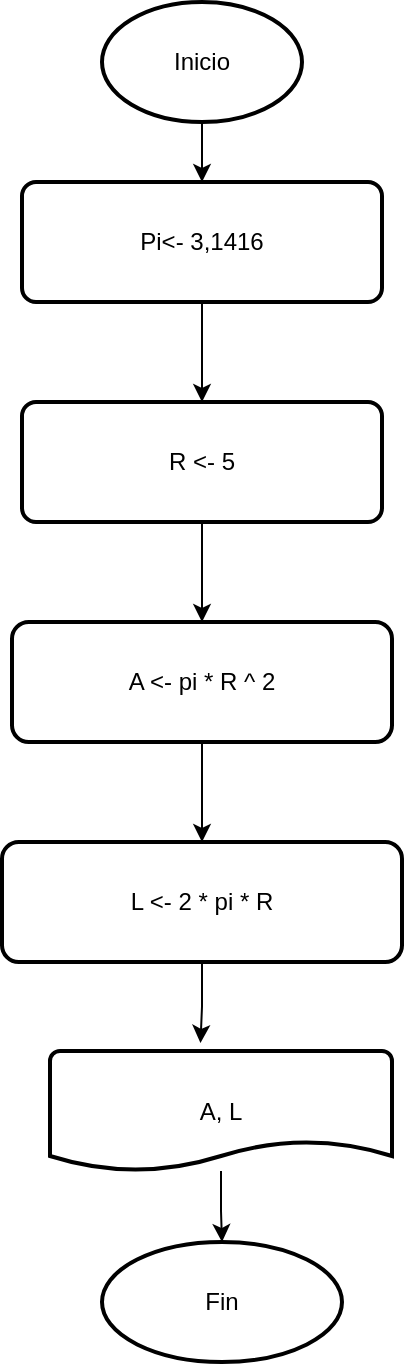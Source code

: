 <mxfile version="20.3.7" type="device"><diagram id="bAJT2PFgO25e6t5YvkKd" name="Página-1"><mxGraphModel dx="1421" dy="794" grid="1" gridSize="10" guides="1" tooltips="1" connect="1" arrows="1" fold="1" page="1" pageScale="1" pageWidth="827" pageHeight="1169" math="0" shadow="0"><root><mxCell id="0"/><mxCell id="1" parent="0"/><mxCell id="uk4JHbjvuWd_2YnbrkgG-3" style="edgeStyle=orthogonalEdgeStyle;rounded=0;orthogonalLoop=1;jettySize=auto;html=1;exitX=0.5;exitY=1;exitDx=0;exitDy=0;exitPerimeter=0;entryX=0.5;entryY=0;entryDx=0;entryDy=0;" edge="1" parent="1" source="uk4JHbjvuWd_2YnbrkgG-1" target="uk4JHbjvuWd_2YnbrkgG-2"><mxGeometry relative="1" as="geometry"/></mxCell><mxCell id="uk4JHbjvuWd_2YnbrkgG-1" value="Inicio" style="strokeWidth=2;html=1;shape=mxgraph.flowchart.start_1;whiteSpace=wrap;" vertex="1" parent="1"><mxGeometry x="364" y="60" width="100" height="60" as="geometry"/></mxCell><mxCell id="uk4JHbjvuWd_2YnbrkgG-6" style="edgeStyle=orthogonalEdgeStyle;rounded=0;orthogonalLoop=1;jettySize=auto;html=1;exitX=0.5;exitY=1;exitDx=0;exitDy=0;entryX=0.5;entryY=0;entryDx=0;entryDy=0;" edge="1" parent="1" source="uk4JHbjvuWd_2YnbrkgG-2" target="uk4JHbjvuWd_2YnbrkgG-5"><mxGeometry relative="1" as="geometry"/></mxCell><mxCell id="uk4JHbjvuWd_2YnbrkgG-2" value="Pi&amp;lt;- 3,1416" style="rounded=1;whiteSpace=wrap;html=1;absoluteArcSize=1;arcSize=14;strokeWidth=2;" vertex="1" parent="1"><mxGeometry x="324" y="150" width="180" height="60" as="geometry"/></mxCell><mxCell id="uk4JHbjvuWd_2YnbrkgG-8" value="" style="edgeStyle=orthogonalEdgeStyle;rounded=0;orthogonalLoop=1;jettySize=auto;html=1;" edge="1" parent="1" source="uk4JHbjvuWd_2YnbrkgG-5" target="uk4JHbjvuWd_2YnbrkgG-7"><mxGeometry relative="1" as="geometry"/></mxCell><mxCell id="uk4JHbjvuWd_2YnbrkgG-5" value="R &amp;lt;- 5" style="rounded=1;whiteSpace=wrap;html=1;absoluteArcSize=1;arcSize=14;strokeWidth=2;" vertex="1" parent="1"><mxGeometry x="324" y="260" width="180" height="60" as="geometry"/></mxCell><mxCell id="uk4JHbjvuWd_2YnbrkgG-10" value="" style="edgeStyle=orthogonalEdgeStyle;rounded=0;orthogonalLoop=1;jettySize=auto;html=1;" edge="1" parent="1" source="uk4JHbjvuWd_2YnbrkgG-7" target="uk4JHbjvuWd_2YnbrkgG-9"><mxGeometry relative="1" as="geometry"/></mxCell><mxCell id="uk4JHbjvuWd_2YnbrkgG-7" value="A &amp;lt;- pi * R ^ 2" style="whiteSpace=wrap;html=1;rounded=1;arcSize=14;strokeWidth=2;" vertex="1" parent="1"><mxGeometry x="319" y="370" width="190" height="60" as="geometry"/></mxCell><mxCell id="uk4JHbjvuWd_2YnbrkgG-12" style="edgeStyle=orthogonalEdgeStyle;rounded=0;orthogonalLoop=1;jettySize=auto;html=1;exitX=0.5;exitY=1;exitDx=0;exitDy=0;entryX=0.44;entryY=-0.067;entryDx=0;entryDy=0;entryPerimeter=0;" edge="1" parent="1" source="uk4JHbjvuWd_2YnbrkgG-9" target="uk4JHbjvuWd_2YnbrkgG-11"><mxGeometry relative="1" as="geometry"/></mxCell><mxCell id="uk4JHbjvuWd_2YnbrkgG-9" value="L &amp;lt;- 2 * pi * R" style="whiteSpace=wrap;html=1;rounded=1;arcSize=14;strokeWidth=2;" vertex="1" parent="1"><mxGeometry x="314" y="480" width="200" height="60" as="geometry"/></mxCell><mxCell id="uk4JHbjvuWd_2YnbrkgG-14" value="" style="edgeStyle=orthogonalEdgeStyle;rounded=0;orthogonalLoop=1;jettySize=auto;html=1;" edge="1" parent="1" source="uk4JHbjvuWd_2YnbrkgG-11" target="uk4JHbjvuWd_2YnbrkgG-13"><mxGeometry relative="1" as="geometry"/></mxCell><mxCell id="uk4JHbjvuWd_2YnbrkgG-11" value="A, L" style="strokeWidth=2;html=1;shape=mxgraph.flowchart.document2;whiteSpace=wrap;size=0.25;" vertex="1" parent="1"><mxGeometry x="338" y="584.5" width="171" height="60" as="geometry"/></mxCell><mxCell id="uk4JHbjvuWd_2YnbrkgG-13" value="Fin" style="ellipse;whiteSpace=wrap;html=1;strokeWidth=2;" vertex="1" parent="1"><mxGeometry x="364" y="680" width="120" height="60" as="geometry"/></mxCell></root></mxGraphModel></diagram></mxfile>